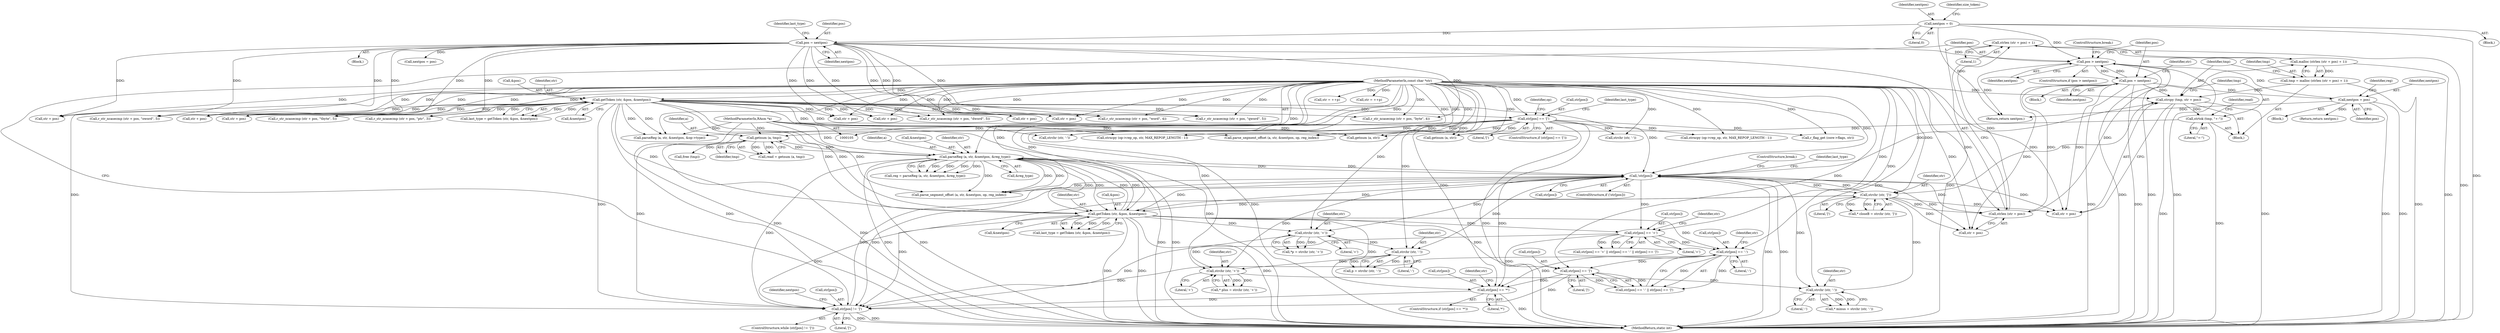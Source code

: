 digraph "0_radare2_9b46d38dd3c4de6048a488b655c7319f845af185@API" {
"1000675" [label="(Call,strlen (str + pos) + 1)"];
"1000676" [label="(Call,strlen (str + pos))"];
"1000649" [label="(Call,strchr (str, ']'))"];
"1000643" [label="(Call,strchr (str, '-'))"];
"1000637" [label="(Call,strchr (str, '+'))"];
"1000622" [label="(Call,strchr (str, '-'))"];
"1000377" [label="(Call,!str[pos])"];
"1000499" [label="(Call,parseReg (a, str, &nextpos, &reg_type))"];
"1000692" [label="(Call,getnum (a, tmp))"];
"1000106" [label="(MethodParameterIn,RAsm *a)"];
"1000686" [label="(Call,strtok (tmp, \"+-\"))"];
"1000681" [label="(Call,strcpy (tmp, str + pos))"];
"1000672" [label="(Call,tmp = malloc (strlen (str + pos) + 1))"];
"1000674" [label="(Call,malloc (strlen (str + pos) + 1))"];
"1000107" [label="(MethodParameterIn,const char *str)"];
"1000373" [label="(Call,pos = nextpos)"];
"1000368" [label="(Call,pos > nextpos)"];
"1000137" [label="(Call,pos = nextpos)"];
"1000113" [label="(Call,nextpos = 0)"];
"1000494" [label="(Call,nextpos = pos)"];
"1000385" [label="(Call,getToken (str, &pos, &nextpos))"];
"1000142" [label="(Call,getToken (str, &pos, &nextpos))"];
"1000361" [label="(Call,str[pos] != ']')"];
"1000468" [label="(Call,str[pos] == '*')"];
"1000404" [label="(Call,str[pos] == '-')"];
"1000398" [label="(Call,str[pos] == '+')"];
"1000409" [label="(Call,str[pos] == ']')"];
"1000314" [label="(Call,str[pos] == '[')"];
"1000608" [label="(Call,strchr (str, '+'))"];
"1000641" [label="(Call,* minus = strchr (str, '-'))"];
"1000624" [label="(Literal,'-')"];
"1000500" [label="(Identifier,a)"];
"1000939" [label="(Call,getnum (a, str))"];
"1000404" [label="(Call,str[pos] == '-')"];
"1000706" [label="(Call,nextpos = pos)"];
"1000142" [label="(Call,getToken (str, &pos, &nextpos))"];
"1000409" [label="(Call,str[pos] == ']')"];
"1000363" [label="(Identifier,str)"];
"1000468" [label="(Call,str[pos] == '*')"];
"1000637" [label="(Call,strchr (str, '+'))"];
"1000314" [label="(Call,str[pos] == '[')"];
"1000140" [label="(Call,last_type = getToken (str, &pos, &nextpos))"];
"1000687" [label="(Identifier,tmp)"];
"1000692" [label="(Call,getnum (a, tmp))"];
"1000386" [label="(Identifier,str)"];
"1000472" [label="(Literal,'*')"];
"1000672" [label="(Call,tmp = malloc (strlen (str + pos) + 1))"];
"1000497" [label="(Call,reg = parseReg (a, str, &nextpos, &reg_type))"];
"1000150" [label="(Call,r_str_ncasecmp (str + pos, \"ptr\", 3))"];
"1000411" [label="(Identifier,str)"];
"1000571" [label="(Return,return nextpos;)"];
"1000370" [label="(Identifier,nextpos)"];
"1000106" [label="(MethodParameterIn,RAsm *a)"];
"1000378" [label="(Call,str[pos])"];
"1000638" [label="(Identifier,str)"];
"1000413" [label="(Literal,']')"];
"1000644" [label="(Identifier,str)"];
"1000620" [label="(Call,p = strchr (str, '-'))"];
"1000212" [label="(Call,str + pos)"];
"1000318" [label="(Literal,'[')"];
"1000690" [label="(Call,read = getnum (a, tmp))"];
"1000236" [label="(Call,r_str_ncasecmp (str + pos, \"qword\", 5))"];
"1000610" [label="(Literal,'+')"];
"1000943" [label="(Identifier,nextpos)"];
"1000944" [label="(MethodReturn,static int)"];
"1000114" [label="(Identifier,nextpos)"];
"1000502" [label="(Call,&nextpos)"];
"1000385" [label="(Call,getToken (str, &pos, &nextpos))"];
"1000868" [label="(Call,str = ++p)"];
"1000141" [label="(Identifier,last_type)"];
"1000162" [label="(Call,str + pos)"];
"1000688" [label="(Literal,\"+-\")"];
"1000408" [label="(Literal,'-')"];
"1000673" [label="(Identifier,tmp)"];
"1000405" [label="(Call,str[pos])"];
"1000375" [label="(Identifier,nextpos)"];
"1000261" [label="(Call,r_str_ncasecmp (str + pos, \"oword\", 5))"];
"1000674" [label="(Call,malloc (strlen (str + pos) + 1))"];
"1000650" [label="(Identifier,str)"];
"1000469" [label="(Call,str[pos])"];
"1000608" [label="(Call,strchr (str, '+'))"];
"1000366" [label="(Block,)"];
"1000683" [label="(Call,str + pos)"];
"1000376" [label="(ControlStructure,if (!str[pos]))"];
"1000639" [label="(Literal,'+')"];
"1000137" [label="(Call,pos = nextpos)"];
"1000695" [label="(Call,free (tmp))"];
"1000143" [label="(Identifier,str)"];
"1000501" [label="(Identifier,str)"];
"1000499" [label="(Call,parseReg (a, str, &nextpos, &reg_type))"];
"1000682" [label="(Identifier,tmp)"];
"1000262" [label="(Call,str + pos)"];
"1000635" [label="(Call,* plus = strchr (str, '+'))"];
"1000365" [label="(Literal,']')"];
"1000694" [label="(Identifier,tmp)"];
"1000362" [label="(Call,str[pos])"];
"1000373" [label="(Call,pos = nextpos)"];
"1000781" [label="(Call,parse_segment_offset (a, str, &nextpos, op, reg_index))"];
"1000856" [label="(Call,strchr (str, '-'))"];
"1000138" [label="(Identifier,pos)"];
"1000237" [label="(Call,str + pos)"];
"1000119" [label="(Identifier,size_token)"];
"1000323" [label="(Identifier,op)"];
"1000315" [label="(Call,str[pos])"];
"1000110" [label="(Block,)"];
"1000703" [label="(Identifier,last_type)"];
"1000504" [label="(Call,&reg_type)"];
"1000387" [label="(Call,&pos)"];
"1000374" [label="(Identifier,pos)"];
"1000151" [label="(Call,str + pos)"];
"1000113" [label="(Call,nextpos = 0)"];
"1000691" [label="(Identifier,read)"];
"1000741" [label="(Call,parseReg (a, str, &nextpos, &op->type))"];
"1000397" [label="(Call,str[pos] == '+' || str[pos] == '-' || str[pos] == ']')"];
"1000383" [label="(Call,last_type = getToken (str, &pos, &nextpos))"];
"1000496" [label="(Identifier,pos)"];
"1000645" [label="(Literal,'-')"];
"1000382" [label="(ControlStructure,break;)"];
"1000107" [label="(MethodParameterIn,const char *str)"];
"1000494" [label="(Call,nextpos = pos)"];
"1000495" [label="(Identifier,nextpos)"];
"1000498" [label="(Identifier,reg)"];
"1000211" [label="(Call,r_str_ncasecmp (str + pos, \"dword\", 5))"];
"1000287" [label="(Call,str + pos)"];
"1000367" [label="(ControlStructure,if (pos > nextpos))"];
"1000718" [label="(Call,strncpy (op->rep_op, str, MAX_REPOP_LENGTH - 1))"];
"1000564" [label="(Call,parse_segment_offset (a, str, &nextpos, op, reg_index))"];
"1000187" [label="(Call,str + pos)"];
"1000479" [label="(Block,)"];
"1000604" [label="(Block,)"];
"1000931" [label="(Call,str = ++p)"];
"1000360" [label="(ControlStructure,while (str[pos] != ']'))"];
"1000286" [label="(Call,r_str_ncasecmp (str + pos, \"tbyte\", 5))"];
"1000623" [label="(Identifier,str)"];
"1000146" [label="(Call,&nextpos)"];
"1000403" [label="(Call,str[pos] == '-' || str[pos] == ']')"];
"1000876" [label="(Call,getnum (a, str))"];
"1000693" [label="(Identifier,a)"];
"1000361" [label="(Call,str[pos] != ']')"];
"1000399" [label="(Call,str[pos])"];
"1000372" [label="(ControlStructure,break;)"];
"1000144" [label="(Call,&pos)"];
"1000680" [label="(Literal,1)"];
"1000384" [label="(Identifier,last_type)"];
"1000369" [label="(Identifier,pos)"];
"1000609" [label="(Identifier,str)"];
"1000681" [label="(Call,strcpy (tmp, str + pos))"];
"1000115" [label="(Literal,0)"];
"1000186" [label="(Call,r_str_ncasecmp (str + pos, \"word\", 4))"];
"1000136" [label="(Block,)"];
"1000622" [label="(Call,strchr (str, '-'))"];
"1000161" [label="(Call,r_str_ncasecmp (str + pos, \"byte\", 4))"];
"1000675" [label="(Call,strlen (str + pos) + 1)"];
"1000467" [label="(ControlStructure,if (str[pos] == '*'))"];
"1000647" [label="(Call,* closeB = strchr (str, ']'))"];
"1000377" [label="(Call,!str[pos])"];
"1000406" [label="(Identifier,str)"];
"1000606" [label="(Call,*p = strchr (str, '+'))"];
"1000651" [label="(Literal,']')"];
"1000313" [label="(ControlStructure,if (str[pos] == '['))"];
"1000942" [label="(Return,return nextpos;)"];
"1000643" [label="(Call,strchr (str, '-'))"];
"1000398" [label="(Call,str[pos] == '+')"];
"1000139" [label="(Identifier,nextpos)"];
"1000677" [label="(Call,str + pos)"];
"1000842" [label="(Call,r_flag_get (core->flags, str))"];
"1000410" [label="(Call,str[pos])"];
"1000389" [label="(Call,&nextpos)"];
"1000676" [label="(Call,strlen (str + pos))"];
"1000686" [label="(Call,strtok (tmp, \"+-\"))"];
"1000402" [label="(Literal,'+')"];
"1000919" [label="(Call,strchr (str, '-'))"];
"1000379" [label="(Identifier,str)"];
"1000649" [label="(Call,strchr (str, ']'))"];
"1000368" [label="(Call,pos > nextpos)"];
"1000887" [label="(Call,strncpy (op->rep_op, str, MAX_REPOP_LENGTH - 1))"];
"1000675" -> "1000674"  [label="AST: "];
"1000675" -> "1000680"  [label="CFG: "];
"1000676" -> "1000675"  [label="AST: "];
"1000680" -> "1000675"  [label="AST: "];
"1000674" -> "1000675"  [label="CFG: "];
"1000675" -> "1000944"  [label="DDG: "];
"1000676" -> "1000675"  [label="DDG: "];
"1000676" -> "1000677"  [label="CFG: "];
"1000677" -> "1000676"  [label="AST: "];
"1000680" -> "1000676"  [label="CFG: "];
"1000676" -> "1000674"  [label="DDG: "];
"1000649" -> "1000676"  [label="DDG: "];
"1000377" -> "1000676"  [label="DDG: "];
"1000107" -> "1000676"  [label="DDG: "];
"1000373" -> "1000676"  [label="DDG: "];
"1000649" -> "1000647"  [label="AST: "];
"1000649" -> "1000651"  [label="CFG: "];
"1000650" -> "1000649"  [label="AST: "];
"1000651" -> "1000649"  [label="AST: "];
"1000647" -> "1000649"  [label="CFG: "];
"1000649" -> "1000361"  [label="DDG: "];
"1000649" -> "1000377"  [label="DDG: "];
"1000649" -> "1000385"  [label="DDG: "];
"1000649" -> "1000647"  [label="DDG: "];
"1000649" -> "1000647"  [label="DDG: "];
"1000643" -> "1000649"  [label="DDG: "];
"1000377" -> "1000649"  [label="DDG: "];
"1000107" -> "1000649"  [label="DDG: "];
"1000649" -> "1000677"  [label="DDG: "];
"1000649" -> "1000681"  [label="DDG: "];
"1000649" -> "1000683"  [label="DDG: "];
"1000643" -> "1000641"  [label="AST: "];
"1000643" -> "1000645"  [label="CFG: "];
"1000644" -> "1000643"  [label="AST: "];
"1000645" -> "1000643"  [label="AST: "];
"1000641" -> "1000643"  [label="CFG: "];
"1000643" -> "1000641"  [label="DDG: "];
"1000643" -> "1000641"  [label="DDG: "];
"1000637" -> "1000643"  [label="DDG: "];
"1000377" -> "1000643"  [label="DDG: "];
"1000107" -> "1000643"  [label="DDG: "];
"1000637" -> "1000635"  [label="AST: "];
"1000637" -> "1000639"  [label="CFG: "];
"1000638" -> "1000637"  [label="AST: "];
"1000639" -> "1000637"  [label="AST: "];
"1000635" -> "1000637"  [label="CFG: "];
"1000637" -> "1000635"  [label="DDG: "];
"1000637" -> "1000635"  [label="DDG: "];
"1000622" -> "1000637"  [label="DDG: "];
"1000377" -> "1000637"  [label="DDG: "];
"1000608" -> "1000637"  [label="DDG: "];
"1000107" -> "1000637"  [label="DDG: "];
"1000622" -> "1000620"  [label="AST: "];
"1000622" -> "1000624"  [label="CFG: "];
"1000623" -> "1000622"  [label="AST: "];
"1000624" -> "1000622"  [label="AST: "];
"1000620" -> "1000622"  [label="CFG: "];
"1000622" -> "1000620"  [label="DDG: "];
"1000622" -> "1000620"  [label="DDG: "];
"1000377" -> "1000622"  [label="DDG: "];
"1000608" -> "1000622"  [label="DDG: "];
"1000107" -> "1000622"  [label="DDG: "];
"1000377" -> "1000376"  [label="AST: "];
"1000377" -> "1000378"  [label="CFG: "];
"1000378" -> "1000377"  [label="AST: "];
"1000382" -> "1000377"  [label="CFG: "];
"1000384" -> "1000377"  [label="CFG: "];
"1000377" -> "1000944"  [label="DDG: "];
"1000377" -> "1000944"  [label="DDG: "];
"1000377" -> "1000361"  [label="DDG: "];
"1000499" -> "1000377"  [label="DDG: "];
"1000385" -> "1000377"  [label="DDG: "];
"1000361" -> "1000377"  [label="DDG: "];
"1000107" -> "1000377"  [label="DDG: "];
"1000142" -> "1000377"  [label="DDG: "];
"1000377" -> "1000385"  [label="DDG: "];
"1000377" -> "1000398"  [label="DDG: "];
"1000377" -> "1000499"  [label="DDG: "];
"1000377" -> "1000564"  [label="DDG: "];
"1000377" -> "1000608"  [label="DDG: "];
"1000377" -> "1000677"  [label="DDG: "];
"1000377" -> "1000681"  [label="DDG: "];
"1000377" -> "1000683"  [label="DDG: "];
"1000499" -> "1000497"  [label="AST: "];
"1000499" -> "1000504"  [label="CFG: "];
"1000500" -> "1000499"  [label="AST: "];
"1000501" -> "1000499"  [label="AST: "];
"1000502" -> "1000499"  [label="AST: "];
"1000504" -> "1000499"  [label="AST: "];
"1000497" -> "1000499"  [label="CFG: "];
"1000499" -> "1000944"  [label="DDG: "];
"1000499" -> "1000944"  [label="DDG: "];
"1000499" -> "1000944"  [label="DDG: "];
"1000499" -> "1000944"  [label="DDG: "];
"1000499" -> "1000361"  [label="DDG: "];
"1000499" -> "1000385"  [label="DDG: "];
"1000499" -> "1000385"  [label="DDG: "];
"1000499" -> "1000497"  [label="DDG: "];
"1000499" -> "1000497"  [label="DDG: "];
"1000499" -> "1000497"  [label="DDG: "];
"1000499" -> "1000497"  [label="DDG: "];
"1000692" -> "1000499"  [label="DDG: "];
"1000106" -> "1000499"  [label="DDG: "];
"1000385" -> "1000499"  [label="DDG: "];
"1000385" -> "1000499"  [label="DDG: "];
"1000107" -> "1000499"  [label="DDG: "];
"1000499" -> "1000564"  [label="DDG: "];
"1000499" -> "1000564"  [label="DDG: "];
"1000499" -> "1000564"  [label="DDG: "];
"1000499" -> "1000692"  [label="DDG: "];
"1000692" -> "1000690"  [label="AST: "];
"1000692" -> "1000694"  [label="CFG: "];
"1000693" -> "1000692"  [label="AST: "];
"1000694" -> "1000692"  [label="AST: "];
"1000690" -> "1000692"  [label="CFG: "];
"1000692" -> "1000944"  [label="DDG: "];
"1000692" -> "1000690"  [label="DDG: "];
"1000692" -> "1000690"  [label="DDG: "];
"1000106" -> "1000692"  [label="DDG: "];
"1000686" -> "1000692"  [label="DDG: "];
"1000692" -> "1000695"  [label="DDG: "];
"1000106" -> "1000105"  [label="AST: "];
"1000106" -> "1000944"  [label="DDG: "];
"1000106" -> "1000564"  [label="DDG: "];
"1000106" -> "1000741"  [label="DDG: "];
"1000106" -> "1000781"  [label="DDG: "];
"1000106" -> "1000876"  [label="DDG: "];
"1000106" -> "1000939"  [label="DDG: "];
"1000686" -> "1000604"  [label="AST: "];
"1000686" -> "1000688"  [label="CFG: "];
"1000687" -> "1000686"  [label="AST: "];
"1000688" -> "1000686"  [label="AST: "];
"1000691" -> "1000686"  [label="CFG: "];
"1000686" -> "1000944"  [label="DDG: "];
"1000681" -> "1000686"  [label="DDG: "];
"1000681" -> "1000604"  [label="AST: "];
"1000681" -> "1000683"  [label="CFG: "];
"1000682" -> "1000681"  [label="AST: "];
"1000683" -> "1000681"  [label="AST: "];
"1000687" -> "1000681"  [label="CFG: "];
"1000681" -> "1000944"  [label="DDG: "];
"1000681" -> "1000944"  [label="DDG: "];
"1000672" -> "1000681"  [label="DDG: "];
"1000107" -> "1000681"  [label="DDG: "];
"1000373" -> "1000681"  [label="DDG: "];
"1000672" -> "1000604"  [label="AST: "];
"1000672" -> "1000674"  [label="CFG: "];
"1000673" -> "1000672"  [label="AST: "];
"1000674" -> "1000672"  [label="AST: "];
"1000682" -> "1000672"  [label="CFG: "];
"1000672" -> "1000944"  [label="DDG: "];
"1000674" -> "1000672"  [label="DDG: "];
"1000674" -> "1000944"  [label="DDG: "];
"1000107" -> "1000105"  [label="AST: "];
"1000107" -> "1000944"  [label="DDG: "];
"1000107" -> "1000142"  [label="DDG: "];
"1000107" -> "1000150"  [label="DDG: "];
"1000107" -> "1000151"  [label="DDG: "];
"1000107" -> "1000161"  [label="DDG: "];
"1000107" -> "1000162"  [label="DDG: "];
"1000107" -> "1000186"  [label="DDG: "];
"1000107" -> "1000187"  [label="DDG: "];
"1000107" -> "1000211"  [label="DDG: "];
"1000107" -> "1000212"  [label="DDG: "];
"1000107" -> "1000236"  [label="DDG: "];
"1000107" -> "1000237"  [label="DDG: "];
"1000107" -> "1000261"  [label="DDG: "];
"1000107" -> "1000262"  [label="DDG: "];
"1000107" -> "1000286"  [label="DDG: "];
"1000107" -> "1000287"  [label="DDG: "];
"1000107" -> "1000314"  [label="DDG: "];
"1000107" -> "1000361"  [label="DDG: "];
"1000107" -> "1000385"  [label="DDG: "];
"1000107" -> "1000398"  [label="DDG: "];
"1000107" -> "1000404"  [label="DDG: "];
"1000107" -> "1000409"  [label="DDG: "];
"1000107" -> "1000468"  [label="DDG: "];
"1000107" -> "1000564"  [label="DDG: "];
"1000107" -> "1000608"  [label="DDG: "];
"1000107" -> "1000677"  [label="DDG: "];
"1000107" -> "1000683"  [label="DDG: "];
"1000107" -> "1000718"  [label="DDG: "];
"1000107" -> "1000741"  [label="DDG: "];
"1000107" -> "1000781"  [label="DDG: "];
"1000107" -> "1000842"  [label="DDG: "];
"1000107" -> "1000856"  [label="DDG: "];
"1000107" -> "1000868"  [label="DDG: "];
"1000107" -> "1000876"  [label="DDG: "];
"1000107" -> "1000887"  [label="DDG: "];
"1000107" -> "1000919"  [label="DDG: "];
"1000107" -> "1000931"  [label="DDG: "];
"1000107" -> "1000939"  [label="DDG: "];
"1000373" -> "1000366"  [label="AST: "];
"1000373" -> "1000375"  [label="CFG: "];
"1000374" -> "1000373"  [label="AST: "];
"1000375" -> "1000373"  [label="AST: "];
"1000379" -> "1000373"  [label="CFG: "];
"1000373" -> "1000944"  [label="DDG: "];
"1000373" -> "1000944"  [label="DDG: "];
"1000373" -> "1000368"  [label="DDG: "];
"1000368" -> "1000373"  [label="DDG: "];
"1000373" -> "1000494"  [label="DDG: "];
"1000373" -> "1000677"  [label="DDG: "];
"1000373" -> "1000683"  [label="DDG: "];
"1000368" -> "1000367"  [label="AST: "];
"1000368" -> "1000370"  [label="CFG: "];
"1000369" -> "1000368"  [label="AST: "];
"1000370" -> "1000368"  [label="AST: "];
"1000372" -> "1000368"  [label="CFG: "];
"1000374" -> "1000368"  [label="CFG: "];
"1000368" -> "1000944"  [label="DDG: "];
"1000368" -> "1000944"  [label="DDG: "];
"1000368" -> "1000944"  [label="DDG: "];
"1000137" -> "1000368"  [label="DDG: "];
"1000113" -> "1000368"  [label="DDG: "];
"1000494" -> "1000368"  [label="DDG: "];
"1000368" -> "1000942"  [label="DDG: "];
"1000137" -> "1000136"  [label="AST: "];
"1000137" -> "1000139"  [label="CFG: "];
"1000138" -> "1000137"  [label="AST: "];
"1000139" -> "1000137"  [label="AST: "];
"1000141" -> "1000137"  [label="CFG: "];
"1000137" -> "1000944"  [label="DDG: "];
"1000113" -> "1000137"  [label="DDG: "];
"1000137" -> "1000150"  [label="DDG: "];
"1000137" -> "1000151"  [label="DDG: "];
"1000137" -> "1000161"  [label="DDG: "];
"1000137" -> "1000162"  [label="DDG: "];
"1000137" -> "1000186"  [label="DDG: "];
"1000137" -> "1000187"  [label="DDG: "];
"1000137" -> "1000211"  [label="DDG: "];
"1000137" -> "1000212"  [label="DDG: "];
"1000137" -> "1000236"  [label="DDG: "];
"1000137" -> "1000237"  [label="DDG: "];
"1000137" -> "1000261"  [label="DDG: "];
"1000137" -> "1000262"  [label="DDG: "];
"1000137" -> "1000286"  [label="DDG: "];
"1000137" -> "1000287"  [label="DDG: "];
"1000137" -> "1000706"  [label="DDG: "];
"1000113" -> "1000110"  [label="AST: "];
"1000113" -> "1000115"  [label="CFG: "];
"1000114" -> "1000113"  [label="AST: "];
"1000115" -> "1000113"  [label="AST: "];
"1000119" -> "1000113"  [label="CFG: "];
"1000113" -> "1000944"  [label="DDG: "];
"1000113" -> "1000942"  [label="DDG: "];
"1000494" -> "1000479"  [label="AST: "];
"1000494" -> "1000496"  [label="CFG: "];
"1000495" -> "1000494"  [label="AST: "];
"1000496" -> "1000494"  [label="AST: "];
"1000498" -> "1000494"  [label="CFG: "];
"1000494" -> "1000944"  [label="DDG: "];
"1000494" -> "1000944"  [label="DDG: "];
"1000494" -> "1000571"  [label="DDG: "];
"1000494" -> "1000942"  [label="DDG: "];
"1000385" -> "1000383"  [label="AST: "];
"1000385" -> "1000389"  [label="CFG: "];
"1000386" -> "1000385"  [label="AST: "];
"1000387" -> "1000385"  [label="AST: "];
"1000389" -> "1000385"  [label="AST: "];
"1000383" -> "1000385"  [label="CFG: "];
"1000385" -> "1000944"  [label="DDG: "];
"1000385" -> "1000944"  [label="DDG: "];
"1000385" -> "1000944"  [label="DDG: "];
"1000385" -> "1000361"  [label="DDG: "];
"1000385" -> "1000383"  [label="DDG: "];
"1000385" -> "1000383"  [label="DDG: "];
"1000385" -> "1000383"  [label="DDG: "];
"1000142" -> "1000385"  [label="DDG: "];
"1000142" -> "1000385"  [label="DDG: "];
"1000142" -> "1000385"  [label="DDG: "];
"1000385" -> "1000398"  [label="DDG: "];
"1000385" -> "1000404"  [label="DDG: "];
"1000385" -> "1000409"  [label="DDG: "];
"1000385" -> "1000468"  [label="DDG: "];
"1000385" -> "1000608"  [label="DDG: "];
"1000142" -> "1000140"  [label="AST: "];
"1000142" -> "1000146"  [label="CFG: "];
"1000143" -> "1000142"  [label="AST: "];
"1000144" -> "1000142"  [label="AST: "];
"1000146" -> "1000142"  [label="AST: "];
"1000140" -> "1000142"  [label="CFG: "];
"1000142" -> "1000944"  [label="DDG: "];
"1000142" -> "1000944"  [label="DDG: "];
"1000142" -> "1000140"  [label="DDG: "];
"1000142" -> "1000140"  [label="DDG: "];
"1000142" -> "1000140"  [label="DDG: "];
"1000142" -> "1000150"  [label="DDG: "];
"1000142" -> "1000151"  [label="DDG: "];
"1000142" -> "1000161"  [label="DDG: "];
"1000142" -> "1000162"  [label="DDG: "];
"1000142" -> "1000186"  [label="DDG: "];
"1000142" -> "1000187"  [label="DDG: "];
"1000142" -> "1000211"  [label="DDG: "];
"1000142" -> "1000212"  [label="DDG: "];
"1000142" -> "1000236"  [label="DDG: "];
"1000142" -> "1000237"  [label="DDG: "];
"1000142" -> "1000261"  [label="DDG: "];
"1000142" -> "1000262"  [label="DDG: "];
"1000142" -> "1000286"  [label="DDG: "];
"1000142" -> "1000287"  [label="DDG: "];
"1000142" -> "1000314"  [label="DDG: "];
"1000142" -> "1000361"  [label="DDG: "];
"1000142" -> "1000718"  [label="DDG: "];
"1000142" -> "1000741"  [label="DDG: "];
"1000142" -> "1000741"  [label="DDG: "];
"1000142" -> "1000919"  [label="DDG: "];
"1000361" -> "1000360"  [label="AST: "];
"1000361" -> "1000365"  [label="CFG: "];
"1000362" -> "1000361"  [label="AST: "];
"1000365" -> "1000361"  [label="AST: "];
"1000369" -> "1000361"  [label="CFG: "];
"1000943" -> "1000361"  [label="CFG: "];
"1000361" -> "1000944"  [label="DDG: "];
"1000361" -> "1000944"  [label="DDG: "];
"1000468" -> "1000361"  [label="DDG: "];
"1000409" -> "1000361"  [label="DDG: "];
"1000398" -> "1000361"  [label="DDG: "];
"1000404" -> "1000361"  [label="DDG: "];
"1000314" -> "1000361"  [label="DDG: "];
"1000468" -> "1000467"  [label="AST: "];
"1000468" -> "1000472"  [label="CFG: "];
"1000469" -> "1000468"  [label="AST: "];
"1000472" -> "1000468"  [label="AST: "];
"1000363" -> "1000468"  [label="CFG: "];
"1000468" -> "1000944"  [label="DDG: "];
"1000404" -> "1000468"  [label="DDG: "];
"1000409" -> "1000468"  [label="DDG: "];
"1000398" -> "1000468"  [label="DDG: "];
"1000404" -> "1000403"  [label="AST: "];
"1000404" -> "1000408"  [label="CFG: "];
"1000405" -> "1000404"  [label="AST: "];
"1000408" -> "1000404"  [label="AST: "];
"1000411" -> "1000404"  [label="CFG: "];
"1000403" -> "1000404"  [label="CFG: "];
"1000404" -> "1000403"  [label="DDG: "];
"1000404" -> "1000403"  [label="DDG: "];
"1000398" -> "1000404"  [label="DDG: "];
"1000404" -> "1000409"  [label="DDG: "];
"1000398" -> "1000397"  [label="AST: "];
"1000398" -> "1000402"  [label="CFG: "];
"1000399" -> "1000398"  [label="AST: "];
"1000402" -> "1000398"  [label="AST: "];
"1000406" -> "1000398"  [label="CFG: "];
"1000397" -> "1000398"  [label="CFG: "];
"1000398" -> "1000397"  [label="DDG: "];
"1000398" -> "1000397"  [label="DDG: "];
"1000409" -> "1000403"  [label="AST: "];
"1000409" -> "1000413"  [label="CFG: "];
"1000410" -> "1000409"  [label="AST: "];
"1000413" -> "1000409"  [label="AST: "];
"1000403" -> "1000409"  [label="CFG: "];
"1000409" -> "1000403"  [label="DDG: "];
"1000409" -> "1000403"  [label="DDG: "];
"1000314" -> "1000313"  [label="AST: "];
"1000314" -> "1000318"  [label="CFG: "];
"1000315" -> "1000314"  [label="AST: "];
"1000318" -> "1000314"  [label="AST: "];
"1000323" -> "1000314"  [label="CFG: "];
"1000703" -> "1000314"  [label="CFG: "];
"1000314" -> "1000944"  [label="DDG: "];
"1000314" -> "1000944"  [label="DDG: "];
"1000314" -> "1000718"  [label="DDG: "];
"1000314" -> "1000741"  [label="DDG: "];
"1000314" -> "1000781"  [label="DDG: "];
"1000314" -> "1000842"  [label="DDG: "];
"1000314" -> "1000856"  [label="DDG: "];
"1000314" -> "1000876"  [label="DDG: "];
"1000314" -> "1000887"  [label="DDG: "];
"1000314" -> "1000919"  [label="DDG: "];
"1000314" -> "1000939"  [label="DDG: "];
"1000608" -> "1000606"  [label="AST: "];
"1000608" -> "1000610"  [label="CFG: "];
"1000609" -> "1000608"  [label="AST: "];
"1000610" -> "1000608"  [label="AST: "];
"1000606" -> "1000608"  [label="CFG: "];
"1000608" -> "1000606"  [label="DDG: "];
"1000608" -> "1000606"  [label="DDG: "];
}
